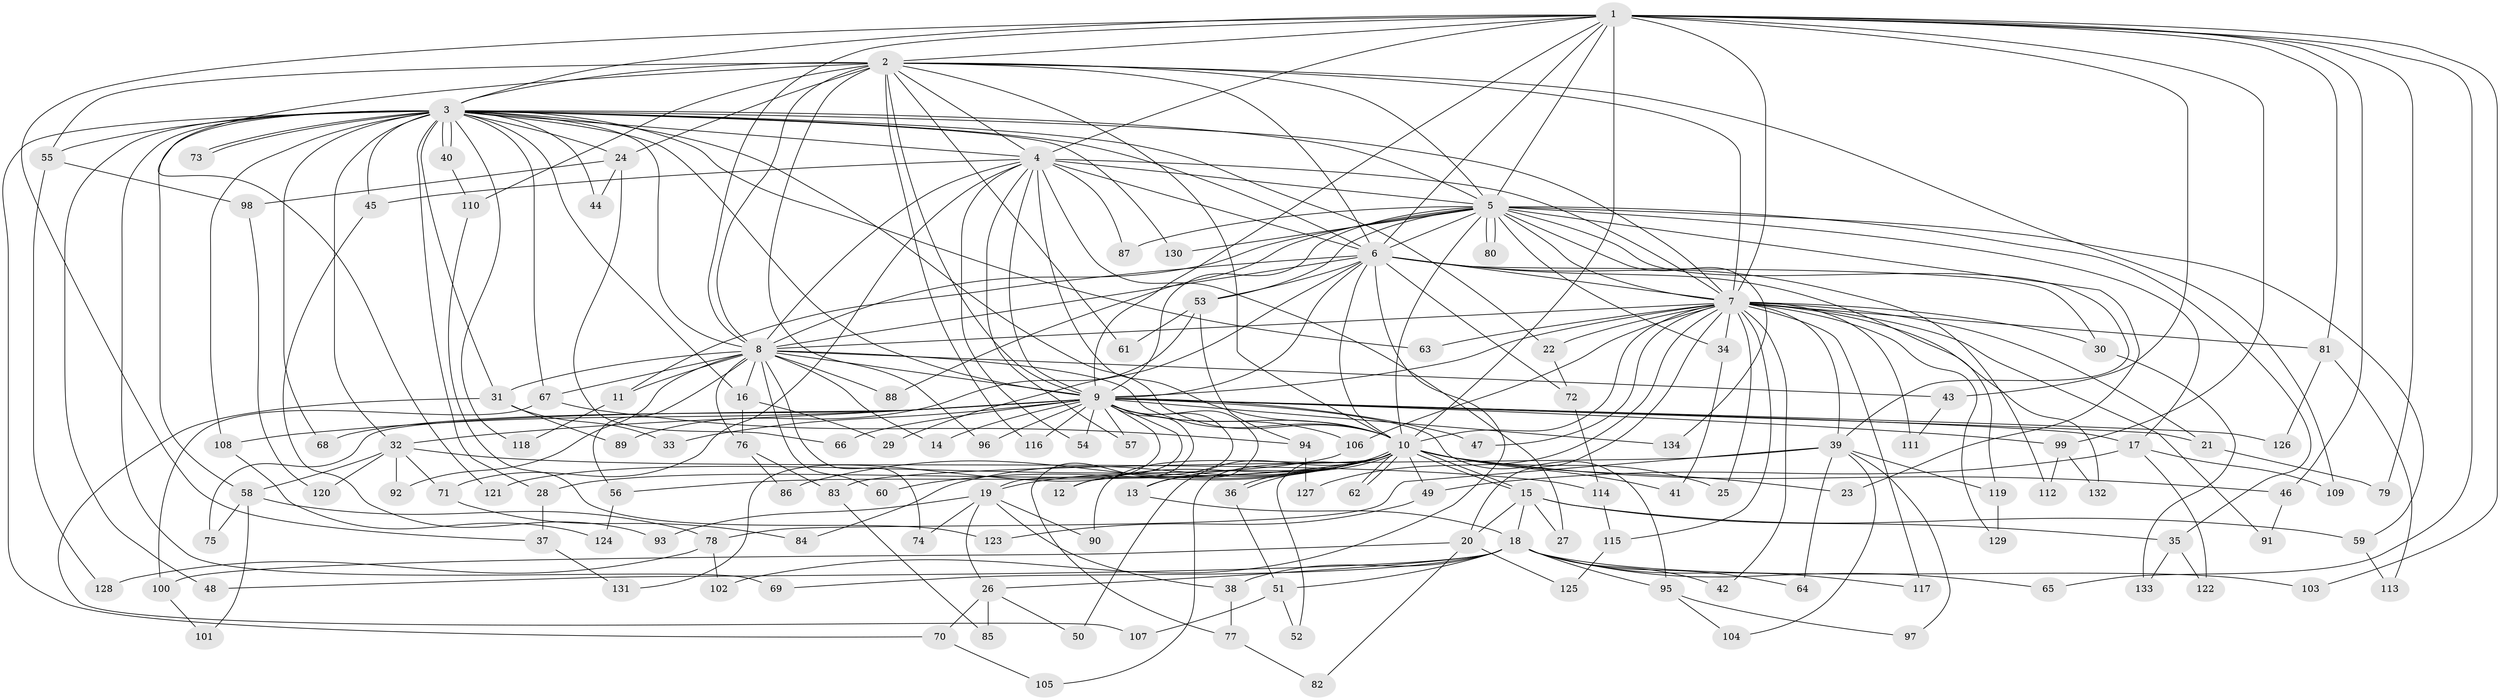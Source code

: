// Generated by graph-tools (version 1.1) at 2025/49/03/09/25 03:49:36]
// undirected, 134 vertices, 293 edges
graph export_dot {
graph [start="1"]
  node [color=gray90,style=filled];
  1;
  2;
  3;
  4;
  5;
  6;
  7;
  8;
  9;
  10;
  11;
  12;
  13;
  14;
  15;
  16;
  17;
  18;
  19;
  20;
  21;
  22;
  23;
  24;
  25;
  26;
  27;
  28;
  29;
  30;
  31;
  32;
  33;
  34;
  35;
  36;
  37;
  38;
  39;
  40;
  41;
  42;
  43;
  44;
  45;
  46;
  47;
  48;
  49;
  50;
  51;
  52;
  53;
  54;
  55;
  56;
  57;
  58;
  59;
  60;
  61;
  62;
  63;
  64;
  65;
  66;
  67;
  68;
  69;
  70;
  71;
  72;
  73;
  74;
  75;
  76;
  77;
  78;
  79;
  80;
  81;
  82;
  83;
  84;
  85;
  86;
  87;
  88;
  89;
  90;
  91;
  92;
  93;
  94;
  95;
  96;
  97;
  98;
  99;
  100;
  101;
  102;
  103;
  104;
  105;
  106;
  107;
  108;
  109;
  110;
  111;
  112;
  113;
  114;
  115;
  116;
  117;
  118;
  119;
  120;
  121;
  122;
  123;
  124;
  125;
  126;
  127;
  128;
  129;
  130;
  131;
  132;
  133;
  134;
  1 -- 2;
  1 -- 3;
  1 -- 4;
  1 -- 5;
  1 -- 6;
  1 -- 7;
  1 -- 8;
  1 -- 9;
  1 -- 10;
  1 -- 37;
  1 -- 43;
  1 -- 46;
  1 -- 65;
  1 -- 79;
  1 -- 81;
  1 -- 99;
  1 -- 103;
  2 -- 3;
  2 -- 4;
  2 -- 5;
  2 -- 6;
  2 -- 7;
  2 -- 8;
  2 -- 9;
  2 -- 10;
  2 -- 24;
  2 -- 55;
  2 -- 61;
  2 -- 96;
  2 -- 109;
  2 -- 110;
  2 -- 116;
  2 -- 121;
  3 -- 4;
  3 -- 5;
  3 -- 6;
  3 -- 7;
  3 -- 8;
  3 -- 9;
  3 -- 10;
  3 -- 16;
  3 -- 22;
  3 -- 24;
  3 -- 28;
  3 -- 31;
  3 -- 32;
  3 -- 40;
  3 -- 40;
  3 -- 44;
  3 -- 45;
  3 -- 48;
  3 -- 55;
  3 -- 58;
  3 -- 63;
  3 -- 67;
  3 -- 68;
  3 -- 69;
  3 -- 70;
  3 -- 73;
  3 -- 73;
  3 -- 108;
  3 -- 118;
  3 -- 130;
  4 -- 5;
  4 -- 6;
  4 -- 7;
  4 -- 8;
  4 -- 9;
  4 -- 10;
  4 -- 27;
  4 -- 45;
  4 -- 54;
  4 -- 57;
  4 -- 71;
  4 -- 87;
  5 -- 6;
  5 -- 7;
  5 -- 8;
  5 -- 9;
  5 -- 10;
  5 -- 17;
  5 -- 23;
  5 -- 34;
  5 -- 35;
  5 -- 39;
  5 -- 53;
  5 -- 59;
  5 -- 80;
  5 -- 80;
  5 -- 87;
  5 -- 88;
  5 -- 130;
  5 -- 134;
  6 -- 7;
  6 -- 8;
  6 -- 9;
  6 -- 10;
  6 -- 11;
  6 -- 29;
  6 -- 30;
  6 -- 53;
  6 -- 72;
  6 -- 102;
  6 -- 112;
  6 -- 119;
  7 -- 8;
  7 -- 9;
  7 -- 10;
  7 -- 20;
  7 -- 21;
  7 -- 22;
  7 -- 25;
  7 -- 30;
  7 -- 34;
  7 -- 39;
  7 -- 42;
  7 -- 47;
  7 -- 63;
  7 -- 81;
  7 -- 91;
  7 -- 106;
  7 -- 111;
  7 -- 115;
  7 -- 117;
  7 -- 127;
  7 -- 129;
  7 -- 132;
  8 -- 9;
  8 -- 10;
  8 -- 11;
  8 -- 14;
  8 -- 16;
  8 -- 31;
  8 -- 43;
  8 -- 56;
  8 -- 60;
  8 -- 67;
  8 -- 74;
  8 -- 76;
  8 -- 88;
  8 -- 92;
  9 -- 10;
  9 -- 12;
  9 -- 13;
  9 -- 14;
  9 -- 17;
  9 -- 19;
  9 -- 21;
  9 -- 32;
  9 -- 33;
  9 -- 47;
  9 -- 54;
  9 -- 57;
  9 -- 66;
  9 -- 68;
  9 -- 75;
  9 -- 77;
  9 -- 95;
  9 -- 96;
  9 -- 99;
  9 -- 106;
  9 -- 108;
  9 -- 116;
  9 -- 126;
  9 -- 131;
  9 -- 134;
  10 -- 12;
  10 -- 13;
  10 -- 15;
  10 -- 15;
  10 -- 19;
  10 -- 23;
  10 -- 25;
  10 -- 28;
  10 -- 36;
  10 -- 36;
  10 -- 41;
  10 -- 46;
  10 -- 49;
  10 -- 50;
  10 -- 52;
  10 -- 56;
  10 -- 60;
  10 -- 62;
  10 -- 62;
  10 -- 84;
  10 -- 86;
  10 -- 90;
  10 -- 105;
  11 -- 118;
  13 -- 18;
  15 -- 18;
  15 -- 20;
  15 -- 27;
  15 -- 35;
  15 -- 59;
  16 -- 29;
  16 -- 76;
  17 -- 49;
  17 -- 109;
  17 -- 122;
  18 -- 26;
  18 -- 38;
  18 -- 42;
  18 -- 48;
  18 -- 51;
  18 -- 64;
  18 -- 65;
  18 -- 69;
  18 -- 95;
  18 -- 103;
  18 -- 117;
  19 -- 26;
  19 -- 38;
  19 -- 74;
  19 -- 90;
  19 -- 93;
  20 -- 82;
  20 -- 100;
  20 -- 125;
  21 -- 79;
  22 -- 72;
  24 -- 44;
  24 -- 66;
  24 -- 98;
  26 -- 50;
  26 -- 70;
  26 -- 85;
  28 -- 37;
  30 -- 133;
  31 -- 33;
  31 -- 89;
  31 -- 107;
  32 -- 58;
  32 -- 71;
  32 -- 92;
  32 -- 114;
  32 -- 120;
  34 -- 41;
  35 -- 122;
  35 -- 133;
  36 -- 51;
  37 -- 131;
  38 -- 77;
  39 -- 64;
  39 -- 78;
  39 -- 83;
  39 -- 97;
  39 -- 104;
  39 -- 119;
  40 -- 110;
  43 -- 111;
  45 -- 93;
  46 -- 91;
  49 -- 123;
  51 -- 52;
  51 -- 107;
  53 -- 61;
  53 -- 89;
  53 -- 94;
  55 -- 98;
  55 -- 128;
  56 -- 124;
  58 -- 75;
  58 -- 78;
  58 -- 101;
  59 -- 113;
  67 -- 94;
  67 -- 100;
  70 -- 105;
  71 -- 84;
  72 -- 114;
  76 -- 83;
  76 -- 86;
  77 -- 82;
  78 -- 102;
  78 -- 128;
  81 -- 113;
  81 -- 126;
  83 -- 85;
  94 -- 127;
  95 -- 97;
  95 -- 104;
  98 -- 120;
  99 -- 112;
  99 -- 132;
  100 -- 101;
  106 -- 121;
  108 -- 124;
  110 -- 123;
  114 -- 115;
  115 -- 125;
  119 -- 129;
}

